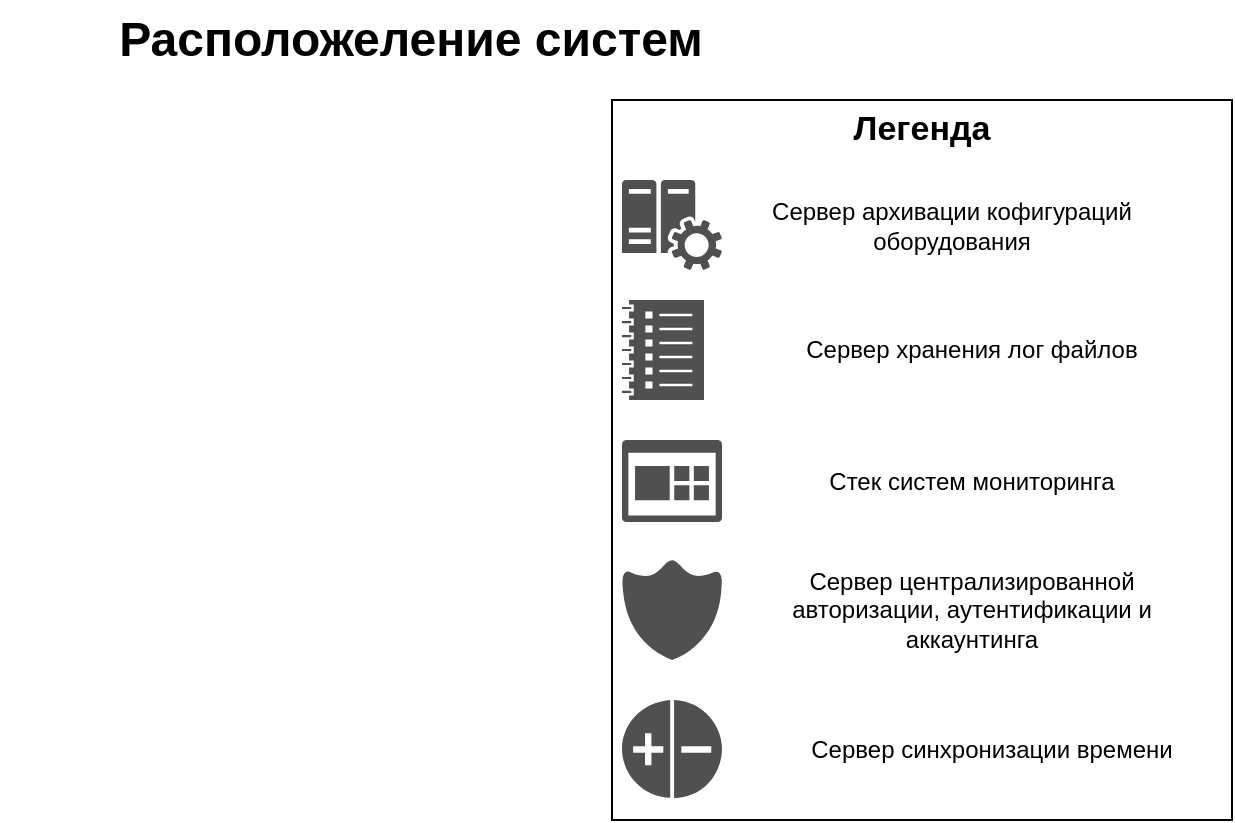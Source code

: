 <mxfile version="21.3.8" type="github" pages="3">
  <diagram id="2Bio6661NEroopxspY8U" name="Расположеление систем">
    <mxGraphModel dx="1434" dy="796" grid="1" gridSize="10" guides="1" tooltips="1" connect="1" arrows="1" fold="1" page="1" pageScale="1" pageWidth="827" pageHeight="1169" math="0" shadow="0">
      <root>
        <mxCell id="0" />
        <mxCell id="1" parent="0" />
        <mxCell id="YRYPdflQ5GGaUgDDjJ6e-1" value="Расположеление систем" style="text;strokeColor=none;fillColor=none;html=1;fontSize=24;fontStyle=1;verticalAlign=middle;align=center;" vertex="1" parent="1">
          <mxGeometry x="209" y="20" width="410" height="40" as="geometry" />
        </mxCell>
        <mxCell id="YRYPdflQ5GGaUgDDjJ6e-19" value="" style="group;fillColor=none;fillStyle=hatch;strokeColor=none;" vertex="1" connectable="0" parent="1">
          <mxGeometry x="515" y="70" width="310" height="360" as="geometry" />
        </mxCell>
        <mxCell id="YRYPdflQ5GGaUgDDjJ6e-18" value="" style="verticalLabelPosition=bottom;verticalAlign=top;html=1;shape=mxgraph.basic.rect;fillColor2=none;strokeWidth=1;size=20;indent=5;" vertex="1" parent="YRYPdflQ5GGaUgDDjJ6e-19">
          <mxGeometry width="310" height="360" as="geometry" />
        </mxCell>
        <mxCell id="YRYPdflQ5GGaUgDDjJ6e-2" value="" style="sketch=0;pointerEvents=1;shadow=0;dashed=0;html=1;strokeColor=none;labelPosition=center;verticalLabelPosition=bottom;verticalAlign=top;align=center;fillColor=#505050;shape=mxgraph.mscae.oms.log_management" vertex="1" parent="YRYPdflQ5GGaUgDDjJ6e-19">
          <mxGeometry x="5" y="100" width="41" height="50" as="geometry" />
        </mxCell>
        <mxCell id="YRYPdflQ5GGaUgDDjJ6e-3" value="" style="sketch=0;pointerEvents=1;shadow=0;dashed=0;html=1;strokeColor=none;labelPosition=center;verticalLabelPosition=bottom;verticalAlign=top;align=center;fillColor=#505050;shape=mxgraph.mscae.oms.config_assessment" vertex="1" parent="YRYPdflQ5GGaUgDDjJ6e-19">
          <mxGeometry x="5" y="40" width="50" height="45" as="geometry" />
        </mxCell>
        <mxCell id="YRYPdflQ5GGaUgDDjJ6e-4" value="" style="sketch=0;pointerEvents=1;shadow=0;dashed=0;html=1;strokeColor=none;labelPosition=center;verticalLabelPosition=bottom;verticalAlign=top;align=center;fillColor=#505050;shape=mxgraph.mscae.oms.dashboard" vertex="1" parent="YRYPdflQ5GGaUgDDjJ6e-19">
          <mxGeometry x="5" y="170" width="50" height="41" as="geometry" />
        </mxCell>
        <mxCell id="YRYPdflQ5GGaUgDDjJ6e-6" value="" style="sketch=0;pointerEvents=1;shadow=0;dashed=0;html=1;strokeColor=none;labelPosition=center;verticalLabelPosition=bottom;verticalAlign=top;align=center;fillColor=#505050;shape=mxgraph.mscae.oms.security" vertex="1" parent="YRYPdflQ5GGaUgDDjJ6e-19">
          <mxGeometry x="5" y="230" width="50" height="50" as="geometry" />
        </mxCell>
        <mxCell id="YRYPdflQ5GGaUgDDjJ6e-8" value="&lt;b&gt;&lt;font style=&quot;font-size: 17px;&quot;&gt;Легенда&lt;/font&gt;&lt;/b&gt;" style="text;html=1;strokeColor=none;fillColor=none;align=center;verticalAlign=middle;whiteSpace=wrap;rounded=0;" vertex="1" parent="YRYPdflQ5GGaUgDDjJ6e-19">
          <mxGeometry x="125" width="60" height="30" as="geometry" />
        </mxCell>
        <mxCell id="YRYPdflQ5GGaUgDDjJ6e-11" value="Сервер архивации кофигураций оборудования" style="text;html=1;strokeColor=none;fillColor=none;align=center;verticalAlign=middle;whiteSpace=wrap;rounded=0;" vertex="1" parent="YRYPdflQ5GGaUgDDjJ6e-19">
          <mxGeometry x="55" y="47.5" width="230" height="30" as="geometry" />
        </mxCell>
        <mxCell id="YRYPdflQ5GGaUgDDjJ6e-12" value="Сервер хранения лог файлов" style="text;html=1;strokeColor=none;fillColor=none;align=center;verticalAlign=middle;whiteSpace=wrap;rounded=0;fontStyle=0" vertex="1" parent="YRYPdflQ5GGaUgDDjJ6e-19">
          <mxGeometry x="65" y="110" width="230" height="30" as="geometry" />
        </mxCell>
        <mxCell id="YRYPdflQ5GGaUgDDjJ6e-13" value="Стек систем мониторинга" style="text;html=1;strokeColor=none;fillColor=none;align=center;verticalAlign=middle;whiteSpace=wrap;rounded=0;" vertex="1" parent="YRYPdflQ5GGaUgDDjJ6e-19">
          <mxGeometry x="65" y="175.5" width="230" height="30" as="geometry" />
        </mxCell>
        <mxCell id="YRYPdflQ5GGaUgDDjJ6e-14" value="Сервер централизированной авторизации, аутентификации и аккаунтинга" style="text;html=1;strokeColor=none;fillColor=none;align=center;verticalAlign=middle;whiteSpace=wrap;rounded=0;" vertex="1" parent="YRYPdflQ5GGaUgDDjJ6e-19">
          <mxGeometry x="65" y="240" width="230" height="30" as="geometry" />
        </mxCell>
        <mxCell id="YRYPdflQ5GGaUgDDjJ6e-15" value="" style="sketch=0;pointerEvents=1;shadow=0;dashed=0;html=1;strokeColor=none;labelPosition=center;verticalLabelPosition=bottom;verticalAlign=top;align=center;fillColor=#505050;shape=mxgraph.mscae.oms.solutions" vertex="1" parent="YRYPdflQ5GGaUgDDjJ6e-19">
          <mxGeometry x="5" y="300" width="50" height="49" as="geometry" />
        </mxCell>
        <mxCell id="YRYPdflQ5GGaUgDDjJ6e-16" value="Сервер синхронизации времени" style="text;html=1;strokeColor=none;fillColor=none;align=center;verticalAlign=middle;whiteSpace=wrap;rounded=0;" vertex="1" parent="YRYPdflQ5GGaUgDDjJ6e-19">
          <mxGeometry x="75" y="309.5" width="230" height="30" as="geometry" />
        </mxCell>
      </root>
    </mxGraphModel>
  </diagram>
  <diagram id="1IERlCJwOf2QxX1Jw3TP" name="Архитектура Систем">
    <mxGraphModel dx="1434" dy="796" grid="1" gridSize="10" guides="1" tooltips="1" connect="1" arrows="1" fold="1" page="1" pageScale="1" pageWidth="827" pageHeight="1169" math="0" shadow="0">
      <root>
        <mxCell id="0" />
        <mxCell id="1" parent="0" />
      </root>
    </mxGraphModel>
  </diagram>
  <diagram id="ChGDDQDAuVpaKOpjL5Bo" name="Архитектура NMS">
    <mxGraphModel dx="1434" dy="796" grid="1" gridSize="10" guides="1" tooltips="1" connect="1" arrows="1" fold="1" page="1" pageScale="1" pageWidth="827" pageHeight="1169" math="0" shadow="0">
      <root>
        <mxCell id="0" />
        <mxCell id="1" parent="0" />
        <mxCell id="IdZAvgpWx3jjdMzJClvW-1" value="Title" style="text;strokeColor=none;fillColor=none;html=1;fontSize=24;fontStyle=1;verticalAlign=middle;align=center;" vertex="1" parent="1">
          <mxGeometry x="380" y="10" width="100" height="40" as="geometry" />
        </mxCell>
      </root>
    </mxGraphModel>
  </diagram>
</mxfile>
